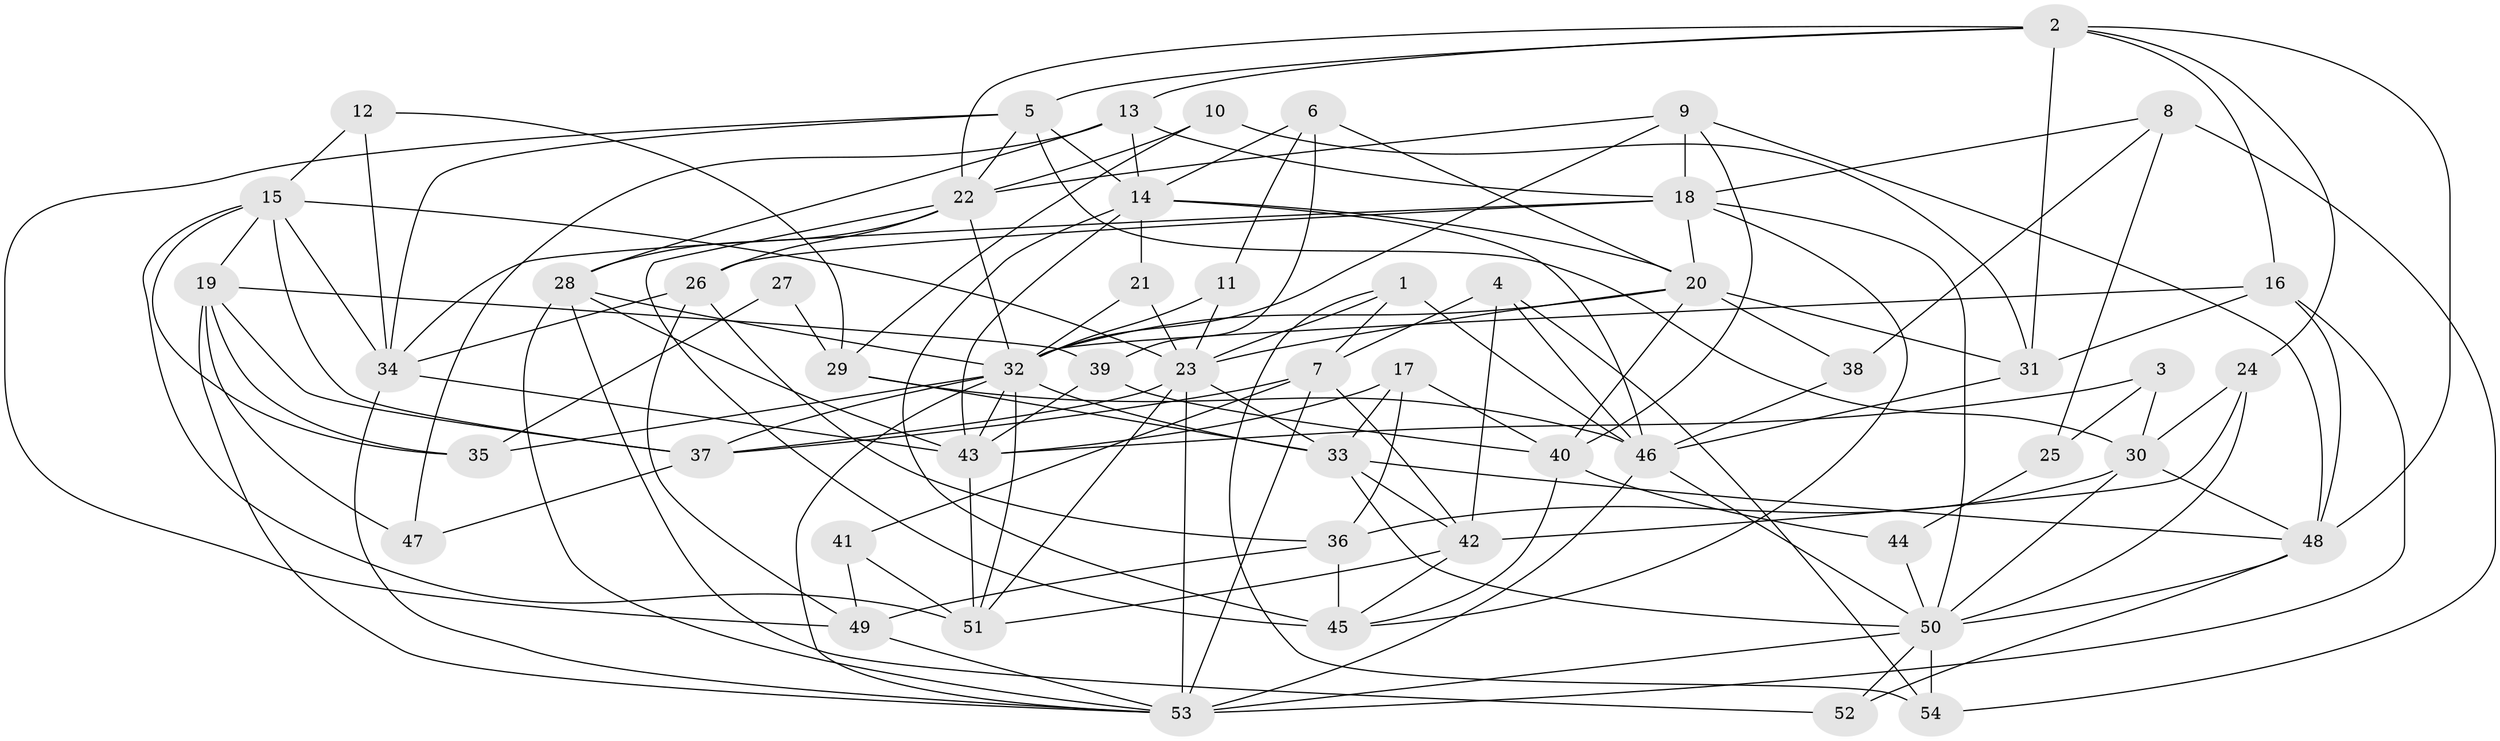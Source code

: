 // original degree distribution, {7: 0.027777777777777776, 4: 0.25925925925925924, 3: 0.2777777777777778, 2: 0.12962962962962962, 5: 0.19444444444444445, 6: 0.09259259259259259, 8: 0.018518518518518517}
// Generated by graph-tools (version 1.1) at 2025/02/03/09/25 03:02:07]
// undirected, 54 vertices, 148 edges
graph export_dot {
graph [start="1"]
  node [color=gray90,style=filled];
  1;
  2;
  3;
  4;
  5;
  6;
  7;
  8;
  9;
  10;
  11;
  12;
  13;
  14;
  15;
  16;
  17;
  18;
  19;
  20;
  21;
  22;
  23;
  24;
  25;
  26;
  27;
  28;
  29;
  30;
  31;
  32;
  33;
  34;
  35;
  36;
  37;
  38;
  39;
  40;
  41;
  42;
  43;
  44;
  45;
  46;
  47;
  48;
  49;
  50;
  51;
  52;
  53;
  54;
  1 -- 7 [weight=1.0];
  1 -- 23 [weight=1.0];
  1 -- 46 [weight=1.0];
  1 -- 54 [weight=1.0];
  2 -- 5 [weight=1.0];
  2 -- 13 [weight=1.0];
  2 -- 16 [weight=1.0];
  2 -- 22 [weight=1.0];
  2 -- 24 [weight=1.0];
  2 -- 31 [weight=1.0];
  2 -- 48 [weight=1.0];
  3 -- 25 [weight=1.0];
  3 -- 30 [weight=1.0];
  3 -- 43 [weight=1.0];
  4 -- 7 [weight=1.0];
  4 -- 42 [weight=1.0];
  4 -- 46 [weight=1.0];
  4 -- 54 [weight=1.0];
  5 -- 14 [weight=1.0];
  5 -- 22 [weight=1.0];
  5 -- 30 [weight=1.0];
  5 -- 34 [weight=1.0];
  5 -- 49 [weight=2.0];
  6 -- 11 [weight=1.0];
  6 -- 14 [weight=1.0];
  6 -- 20 [weight=1.0];
  6 -- 39 [weight=1.0];
  7 -- 37 [weight=2.0];
  7 -- 41 [weight=1.0];
  7 -- 42 [weight=1.0];
  7 -- 53 [weight=1.0];
  8 -- 18 [weight=1.0];
  8 -- 25 [weight=1.0];
  8 -- 38 [weight=1.0];
  8 -- 54 [weight=1.0];
  9 -- 18 [weight=1.0];
  9 -- 22 [weight=1.0];
  9 -- 32 [weight=1.0];
  9 -- 40 [weight=1.0];
  9 -- 48 [weight=1.0];
  10 -- 22 [weight=1.0];
  10 -- 29 [weight=1.0];
  10 -- 31 [weight=1.0];
  11 -- 23 [weight=1.0];
  11 -- 32 [weight=1.0];
  12 -- 15 [weight=1.0];
  12 -- 29 [weight=1.0];
  12 -- 34 [weight=1.0];
  13 -- 14 [weight=1.0];
  13 -- 18 [weight=1.0];
  13 -- 28 [weight=1.0];
  13 -- 47 [weight=1.0];
  14 -- 20 [weight=1.0];
  14 -- 21 [weight=1.0];
  14 -- 43 [weight=1.0];
  14 -- 45 [weight=1.0];
  14 -- 46 [weight=1.0];
  15 -- 19 [weight=1.0];
  15 -- 23 [weight=1.0];
  15 -- 34 [weight=1.0];
  15 -- 35 [weight=1.0];
  15 -- 37 [weight=1.0];
  15 -- 51 [weight=1.0];
  16 -- 31 [weight=1.0];
  16 -- 32 [weight=1.0];
  16 -- 48 [weight=1.0];
  16 -- 53 [weight=1.0];
  17 -- 33 [weight=2.0];
  17 -- 36 [weight=1.0];
  17 -- 40 [weight=1.0];
  17 -- 43 [weight=1.0];
  18 -- 20 [weight=1.0];
  18 -- 26 [weight=1.0];
  18 -- 34 [weight=1.0];
  18 -- 45 [weight=1.0];
  18 -- 50 [weight=2.0];
  19 -- 35 [weight=1.0];
  19 -- 37 [weight=1.0];
  19 -- 39 [weight=1.0];
  19 -- 47 [weight=1.0];
  19 -- 53 [weight=1.0];
  20 -- 23 [weight=1.0];
  20 -- 31 [weight=1.0];
  20 -- 32 [weight=1.0];
  20 -- 38 [weight=1.0];
  20 -- 40 [weight=1.0];
  21 -- 23 [weight=2.0];
  21 -- 32 [weight=1.0];
  22 -- 26 [weight=1.0];
  22 -- 28 [weight=1.0];
  22 -- 32 [weight=1.0];
  22 -- 45 [weight=1.0];
  23 -- 33 [weight=2.0];
  23 -- 37 [weight=2.0];
  23 -- 51 [weight=1.0];
  23 -- 53 [weight=2.0];
  24 -- 30 [weight=1.0];
  24 -- 42 [weight=1.0];
  24 -- 50 [weight=1.0];
  25 -- 44 [weight=1.0];
  26 -- 34 [weight=1.0];
  26 -- 36 [weight=1.0];
  26 -- 49 [weight=1.0];
  27 -- 29 [weight=1.0];
  27 -- 35 [weight=1.0];
  28 -- 32 [weight=1.0];
  28 -- 43 [weight=1.0];
  28 -- 52 [weight=1.0];
  28 -- 53 [weight=1.0];
  29 -- 33 [weight=1.0];
  29 -- 46 [weight=1.0];
  30 -- 36 [weight=1.0];
  30 -- 48 [weight=1.0];
  30 -- 50 [weight=1.0];
  31 -- 46 [weight=1.0];
  32 -- 33 [weight=1.0];
  32 -- 35 [weight=1.0];
  32 -- 37 [weight=1.0];
  32 -- 43 [weight=1.0];
  32 -- 51 [weight=1.0];
  32 -- 53 [weight=1.0];
  33 -- 42 [weight=1.0];
  33 -- 48 [weight=2.0];
  33 -- 50 [weight=1.0];
  34 -- 43 [weight=1.0];
  34 -- 53 [weight=1.0];
  36 -- 45 [weight=2.0];
  36 -- 49 [weight=1.0];
  37 -- 47 [weight=1.0];
  38 -- 46 [weight=1.0];
  39 -- 40 [weight=1.0];
  39 -- 43 [weight=1.0];
  40 -- 44 [weight=1.0];
  40 -- 45 [weight=1.0];
  41 -- 49 [weight=1.0];
  41 -- 51 [weight=1.0];
  42 -- 45 [weight=1.0];
  42 -- 51 [weight=1.0];
  43 -- 51 [weight=1.0];
  44 -- 50 [weight=1.0];
  46 -- 50 [weight=1.0];
  46 -- 53 [weight=2.0];
  48 -- 50 [weight=1.0];
  48 -- 52 [weight=1.0];
  49 -- 53 [weight=1.0];
  50 -- 52 [weight=1.0];
  50 -- 53 [weight=1.0];
  50 -- 54 [weight=1.0];
}
